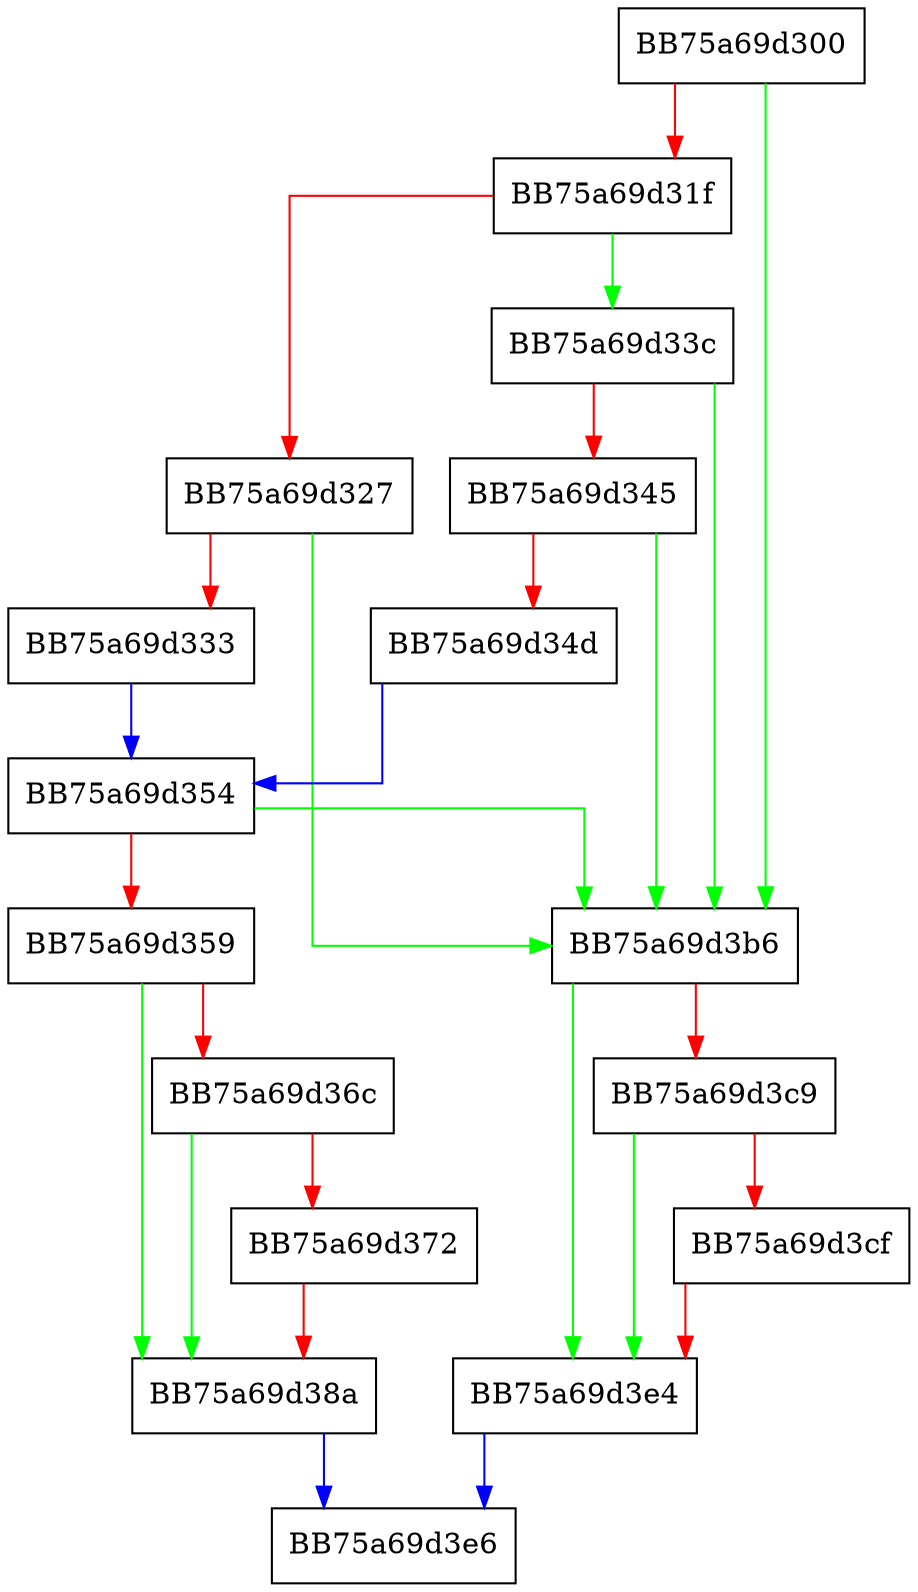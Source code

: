 digraph FireNotification {
  node [shape="box"];
  graph [splines=ortho];
  BB75a69d300 -> BB75a69d3b6 [color="green"];
  BB75a69d300 -> BB75a69d31f [color="red"];
  BB75a69d31f -> BB75a69d33c [color="green"];
  BB75a69d31f -> BB75a69d327 [color="red"];
  BB75a69d327 -> BB75a69d3b6 [color="green"];
  BB75a69d327 -> BB75a69d333 [color="red"];
  BB75a69d333 -> BB75a69d354 [color="blue"];
  BB75a69d33c -> BB75a69d3b6 [color="green"];
  BB75a69d33c -> BB75a69d345 [color="red"];
  BB75a69d345 -> BB75a69d3b6 [color="green"];
  BB75a69d345 -> BB75a69d34d [color="red"];
  BB75a69d34d -> BB75a69d354 [color="blue"];
  BB75a69d354 -> BB75a69d3b6 [color="green"];
  BB75a69d354 -> BB75a69d359 [color="red"];
  BB75a69d359 -> BB75a69d38a [color="green"];
  BB75a69d359 -> BB75a69d36c [color="red"];
  BB75a69d36c -> BB75a69d38a [color="green"];
  BB75a69d36c -> BB75a69d372 [color="red"];
  BB75a69d372 -> BB75a69d38a [color="red"];
  BB75a69d38a -> BB75a69d3e6 [color="blue"];
  BB75a69d3b6 -> BB75a69d3e4 [color="green"];
  BB75a69d3b6 -> BB75a69d3c9 [color="red"];
  BB75a69d3c9 -> BB75a69d3e4 [color="green"];
  BB75a69d3c9 -> BB75a69d3cf [color="red"];
  BB75a69d3cf -> BB75a69d3e4 [color="red"];
  BB75a69d3e4 -> BB75a69d3e6 [color="blue"];
}